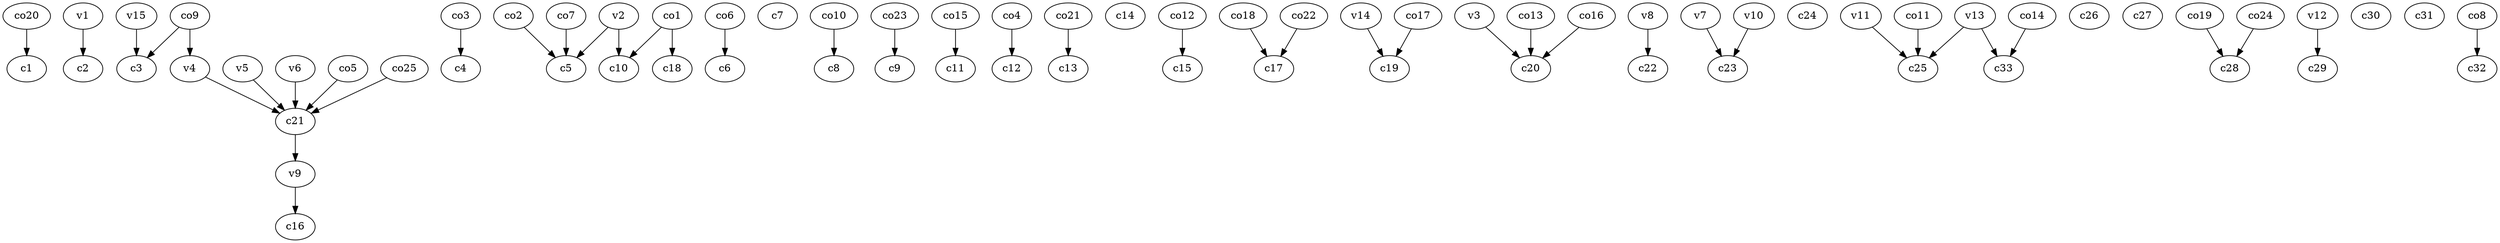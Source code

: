 strict digraph  {
c1;
c2;
c3;
c4;
c5;
c6;
c7;
c8;
c9;
c10;
c11;
c12;
c13;
c14;
c15;
c16;
c17;
c18;
c19;
c20;
c21;
c22;
c23;
c24;
c25;
c26;
c27;
c28;
c29;
c30;
c31;
c32;
c33;
v1;
v2;
v3;
v4;
v5;
v6;
v7;
v8;
v9;
v10;
v11;
v12;
v13;
v14;
v15;
co1;
co2;
co3;
co4;
co5;
co6;
co7;
co8;
co9;
co10;
co11;
co12;
co13;
co14;
co15;
co16;
co17;
co18;
co19;
co20;
co21;
co22;
co23;
co24;
co25;
c21 -> v9  [weight=1];
v1 -> c2  [weight=1];
v2 -> c5  [weight=1];
v2 -> c10  [weight=1];
v3 -> c20  [weight=1];
v4 -> c21  [weight=1];
v5 -> c21  [weight=1];
v6 -> c21  [weight=1];
v7 -> c23  [weight=1];
v8 -> c22  [weight=1];
v9 -> c16  [weight=1];
v10 -> c23  [weight=1];
v11 -> c25  [weight=1];
v12 -> c29  [weight=1];
v13 -> c33  [weight=1];
v13 -> c25  [weight=1];
v14 -> c19  [weight=1];
v15 -> c3  [weight=1];
co1 -> c10  [weight=1];
co1 -> c18  [weight=1];
co2 -> c5  [weight=1];
co3 -> c4  [weight=1];
co4 -> c12  [weight=1];
co5 -> c21  [weight=1];
co6 -> c6  [weight=1];
co7 -> c5  [weight=1];
co8 -> c32  [weight=1];
co9 -> c3  [weight=1];
co9 -> v4  [weight=1];
co10 -> c8  [weight=1];
co11 -> c25  [weight=1];
co12 -> c15  [weight=1];
co13 -> c20  [weight=1];
co14 -> c33  [weight=1];
co15 -> c11  [weight=1];
co16 -> c20  [weight=1];
co17 -> c19  [weight=1];
co18 -> c17  [weight=1];
co19 -> c28  [weight=1];
co20 -> c1  [weight=1];
co21 -> c13  [weight=1];
co22 -> c17  [weight=1];
co23 -> c9  [weight=1];
co24 -> c28  [weight=1];
co25 -> c21  [weight=1];
}
